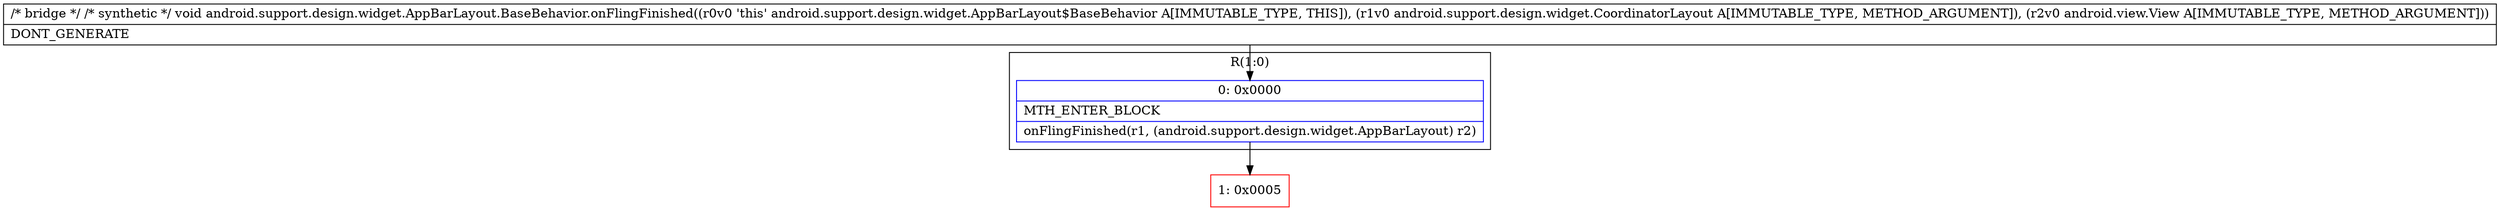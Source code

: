 digraph "CFG forandroid.support.design.widget.AppBarLayout.BaseBehavior.onFlingFinished(Landroid\/support\/design\/widget\/CoordinatorLayout;Landroid\/view\/View;)V" {
subgraph cluster_Region_533064230 {
label = "R(1:0)";
node [shape=record,color=blue];
Node_0 [shape=record,label="{0\:\ 0x0000|MTH_ENTER_BLOCK\l|onFlingFinished(r1, (android.support.design.widget.AppBarLayout) r2)\l}"];
}
Node_1 [shape=record,color=red,label="{1\:\ 0x0005}"];
MethodNode[shape=record,label="{\/* bridge *\/ \/* synthetic *\/ void android.support.design.widget.AppBarLayout.BaseBehavior.onFlingFinished((r0v0 'this' android.support.design.widget.AppBarLayout$BaseBehavior A[IMMUTABLE_TYPE, THIS]), (r1v0 android.support.design.widget.CoordinatorLayout A[IMMUTABLE_TYPE, METHOD_ARGUMENT]), (r2v0 android.view.View A[IMMUTABLE_TYPE, METHOD_ARGUMENT]))  | DONT_GENERATE\l}"];
MethodNode -> Node_0;
Node_0 -> Node_1;
}

